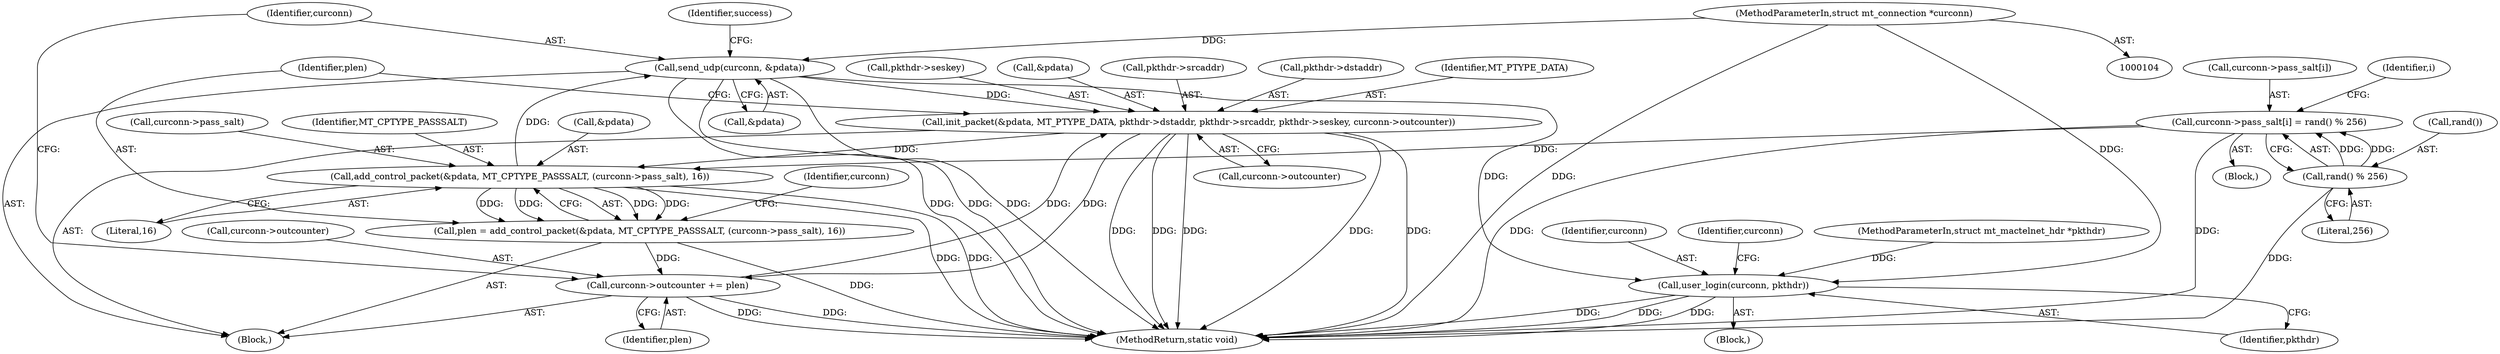 digraph "0_MAC-Telnet_b69d11727d4f0f8cf719c79e3fb700f55ca03e9a_1@API" {
"1000229" [label="(Call,send_udp(curconn, &pdata))"];
"1000105" [label="(MethodParameterIn,struct mt_connection *curconn)"];
"1000216" [label="(Call,add_control_packet(&pdata, MT_CPTYPE_PASSSALT, (curconn->pass_salt), 16))"];
"1000198" [label="(Call,init_packet(&pdata, MT_PTYPE_DATA, pkthdr->dstaddr, pkthdr->srcaddr, pkthdr->seskey, curconn->outcounter))"];
"1000229" [label="(Call,send_udp(curconn, &pdata))"];
"1000224" [label="(Call,curconn->outcounter += plen)"];
"1000214" [label="(Call,plen = add_control_packet(&pdata, MT_CPTYPE_PASSSALT, (curconn->pass_salt), 16))"];
"1000175" [label="(Call,curconn->pass_salt[i] = rand() % 256)"];
"1000181" [label="(Call,rand() % 256)"];
"1000460" [label="(Call,user_login(curconn, pkthdr))"];
"1000226" [label="(Identifier,curconn)"];
"1000181" [label="(Call,rand() % 256)"];
"1000230" [label="(Identifier,curconn)"];
"1000214" [label="(Call,plen = add_control_packet(&pdata, MT_CPTYPE_PASSSALT, (curconn->pass_salt), 16))"];
"1000198" [label="(Call,init_packet(&pdata, MT_PTYPE_DATA, pkthdr->dstaddr, pkthdr->srcaddr, pkthdr->seskey, curconn->outcounter))"];
"1000182" [label="(Call,rand())"];
"1000199" [label="(Call,&pdata)"];
"1000484" [label="(MethodReturn,static void)"];
"1000461" [label="(Identifier,curconn)"];
"1000217" [label="(Call,&pdata)"];
"1000220" [label="(Call,curconn->pass_salt)"];
"1000224" [label="(Call,curconn->outcounter += plen)"];
"1000467" [label="(Identifier,curconn)"];
"1000173" [label="(Identifier,i)"];
"1000228" [label="(Identifier,plen)"];
"1000176" [label="(Call,curconn->pass_salt[i])"];
"1000174" [label="(Block,)"];
"1000205" [label="(Call,pkthdr->srcaddr)"];
"1000449" [label="(Identifier,success)"];
"1000156" [label="(Block,)"];
"1000216" [label="(Call,add_control_packet(&pdata, MT_CPTYPE_PASSSALT, (curconn->pass_salt), 16))"];
"1000223" [label="(Literal,16)"];
"1000229" [label="(Call,send_udp(curconn, &pdata))"];
"1000175" [label="(Call,curconn->pass_salt[i] = rand() % 256)"];
"1000202" [label="(Call,pkthdr->dstaddr)"];
"1000459" [label="(Block,)"];
"1000462" [label="(Identifier,pkthdr)"];
"1000231" [label="(Call,&pdata)"];
"1000201" [label="(Identifier,MT_PTYPE_DATA)"];
"1000211" [label="(Call,curconn->outcounter)"];
"1000105" [label="(MethodParameterIn,struct mt_connection *curconn)"];
"1000219" [label="(Identifier,MT_CPTYPE_PASSSALT)"];
"1000183" [label="(Literal,256)"];
"1000225" [label="(Call,curconn->outcounter)"];
"1000460" [label="(Call,user_login(curconn, pkthdr))"];
"1000208" [label="(Call,pkthdr->seskey)"];
"1000106" [label="(MethodParameterIn,struct mt_mactelnet_hdr *pkthdr)"];
"1000215" [label="(Identifier,plen)"];
"1000229" -> "1000156"  [label="AST: "];
"1000229" -> "1000231"  [label="CFG: "];
"1000230" -> "1000229"  [label="AST: "];
"1000231" -> "1000229"  [label="AST: "];
"1000449" -> "1000229"  [label="CFG: "];
"1000229" -> "1000484"  [label="DDG: "];
"1000229" -> "1000484"  [label="DDG: "];
"1000229" -> "1000484"  [label="DDG: "];
"1000229" -> "1000198"  [label="DDG: "];
"1000105" -> "1000229"  [label="DDG: "];
"1000216" -> "1000229"  [label="DDG: "];
"1000229" -> "1000460"  [label="DDG: "];
"1000105" -> "1000104"  [label="AST: "];
"1000105" -> "1000484"  [label="DDG: "];
"1000105" -> "1000460"  [label="DDG: "];
"1000216" -> "1000214"  [label="AST: "];
"1000216" -> "1000223"  [label="CFG: "];
"1000217" -> "1000216"  [label="AST: "];
"1000219" -> "1000216"  [label="AST: "];
"1000220" -> "1000216"  [label="AST: "];
"1000223" -> "1000216"  [label="AST: "];
"1000214" -> "1000216"  [label="CFG: "];
"1000216" -> "1000484"  [label="DDG: "];
"1000216" -> "1000484"  [label="DDG: "];
"1000216" -> "1000214"  [label="DDG: "];
"1000216" -> "1000214"  [label="DDG: "];
"1000216" -> "1000214"  [label="DDG: "];
"1000216" -> "1000214"  [label="DDG: "];
"1000198" -> "1000216"  [label="DDG: "];
"1000175" -> "1000216"  [label="DDG: "];
"1000198" -> "1000156"  [label="AST: "];
"1000198" -> "1000211"  [label="CFG: "];
"1000199" -> "1000198"  [label="AST: "];
"1000201" -> "1000198"  [label="AST: "];
"1000202" -> "1000198"  [label="AST: "];
"1000205" -> "1000198"  [label="AST: "];
"1000208" -> "1000198"  [label="AST: "];
"1000211" -> "1000198"  [label="AST: "];
"1000215" -> "1000198"  [label="CFG: "];
"1000198" -> "1000484"  [label="DDG: "];
"1000198" -> "1000484"  [label="DDG: "];
"1000198" -> "1000484"  [label="DDG: "];
"1000198" -> "1000484"  [label="DDG: "];
"1000198" -> "1000484"  [label="DDG: "];
"1000224" -> "1000198"  [label="DDG: "];
"1000198" -> "1000224"  [label="DDG: "];
"1000224" -> "1000156"  [label="AST: "];
"1000224" -> "1000228"  [label="CFG: "];
"1000225" -> "1000224"  [label="AST: "];
"1000228" -> "1000224"  [label="AST: "];
"1000230" -> "1000224"  [label="CFG: "];
"1000224" -> "1000484"  [label="DDG: "];
"1000224" -> "1000484"  [label="DDG: "];
"1000214" -> "1000224"  [label="DDG: "];
"1000214" -> "1000156"  [label="AST: "];
"1000215" -> "1000214"  [label="AST: "];
"1000226" -> "1000214"  [label="CFG: "];
"1000214" -> "1000484"  [label="DDG: "];
"1000175" -> "1000174"  [label="AST: "];
"1000175" -> "1000181"  [label="CFG: "];
"1000176" -> "1000175"  [label="AST: "];
"1000181" -> "1000175"  [label="AST: "];
"1000173" -> "1000175"  [label="CFG: "];
"1000175" -> "1000484"  [label="DDG: "];
"1000175" -> "1000484"  [label="DDG: "];
"1000181" -> "1000175"  [label="DDG: "];
"1000181" -> "1000175"  [label="DDG: "];
"1000181" -> "1000183"  [label="CFG: "];
"1000182" -> "1000181"  [label="AST: "];
"1000183" -> "1000181"  [label="AST: "];
"1000181" -> "1000484"  [label="DDG: "];
"1000460" -> "1000459"  [label="AST: "];
"1000460" -> "1000462"  [label="CFG: "];
"1000461" -> "1000460"  [label="AST: "];
"1000462" -> "1000460"  [label="AST: "];
"1000467" -> "1000460"  [label="CFG: "];
"1000460" -> "1000484"  [label="DDG: "];
"1000460" -> "1000484"  [label="DDG: "];
"1000460" -> "1000484"  [label="DDG: "];
"1000106" -> "1000460"  [label="DDG: "];
}
